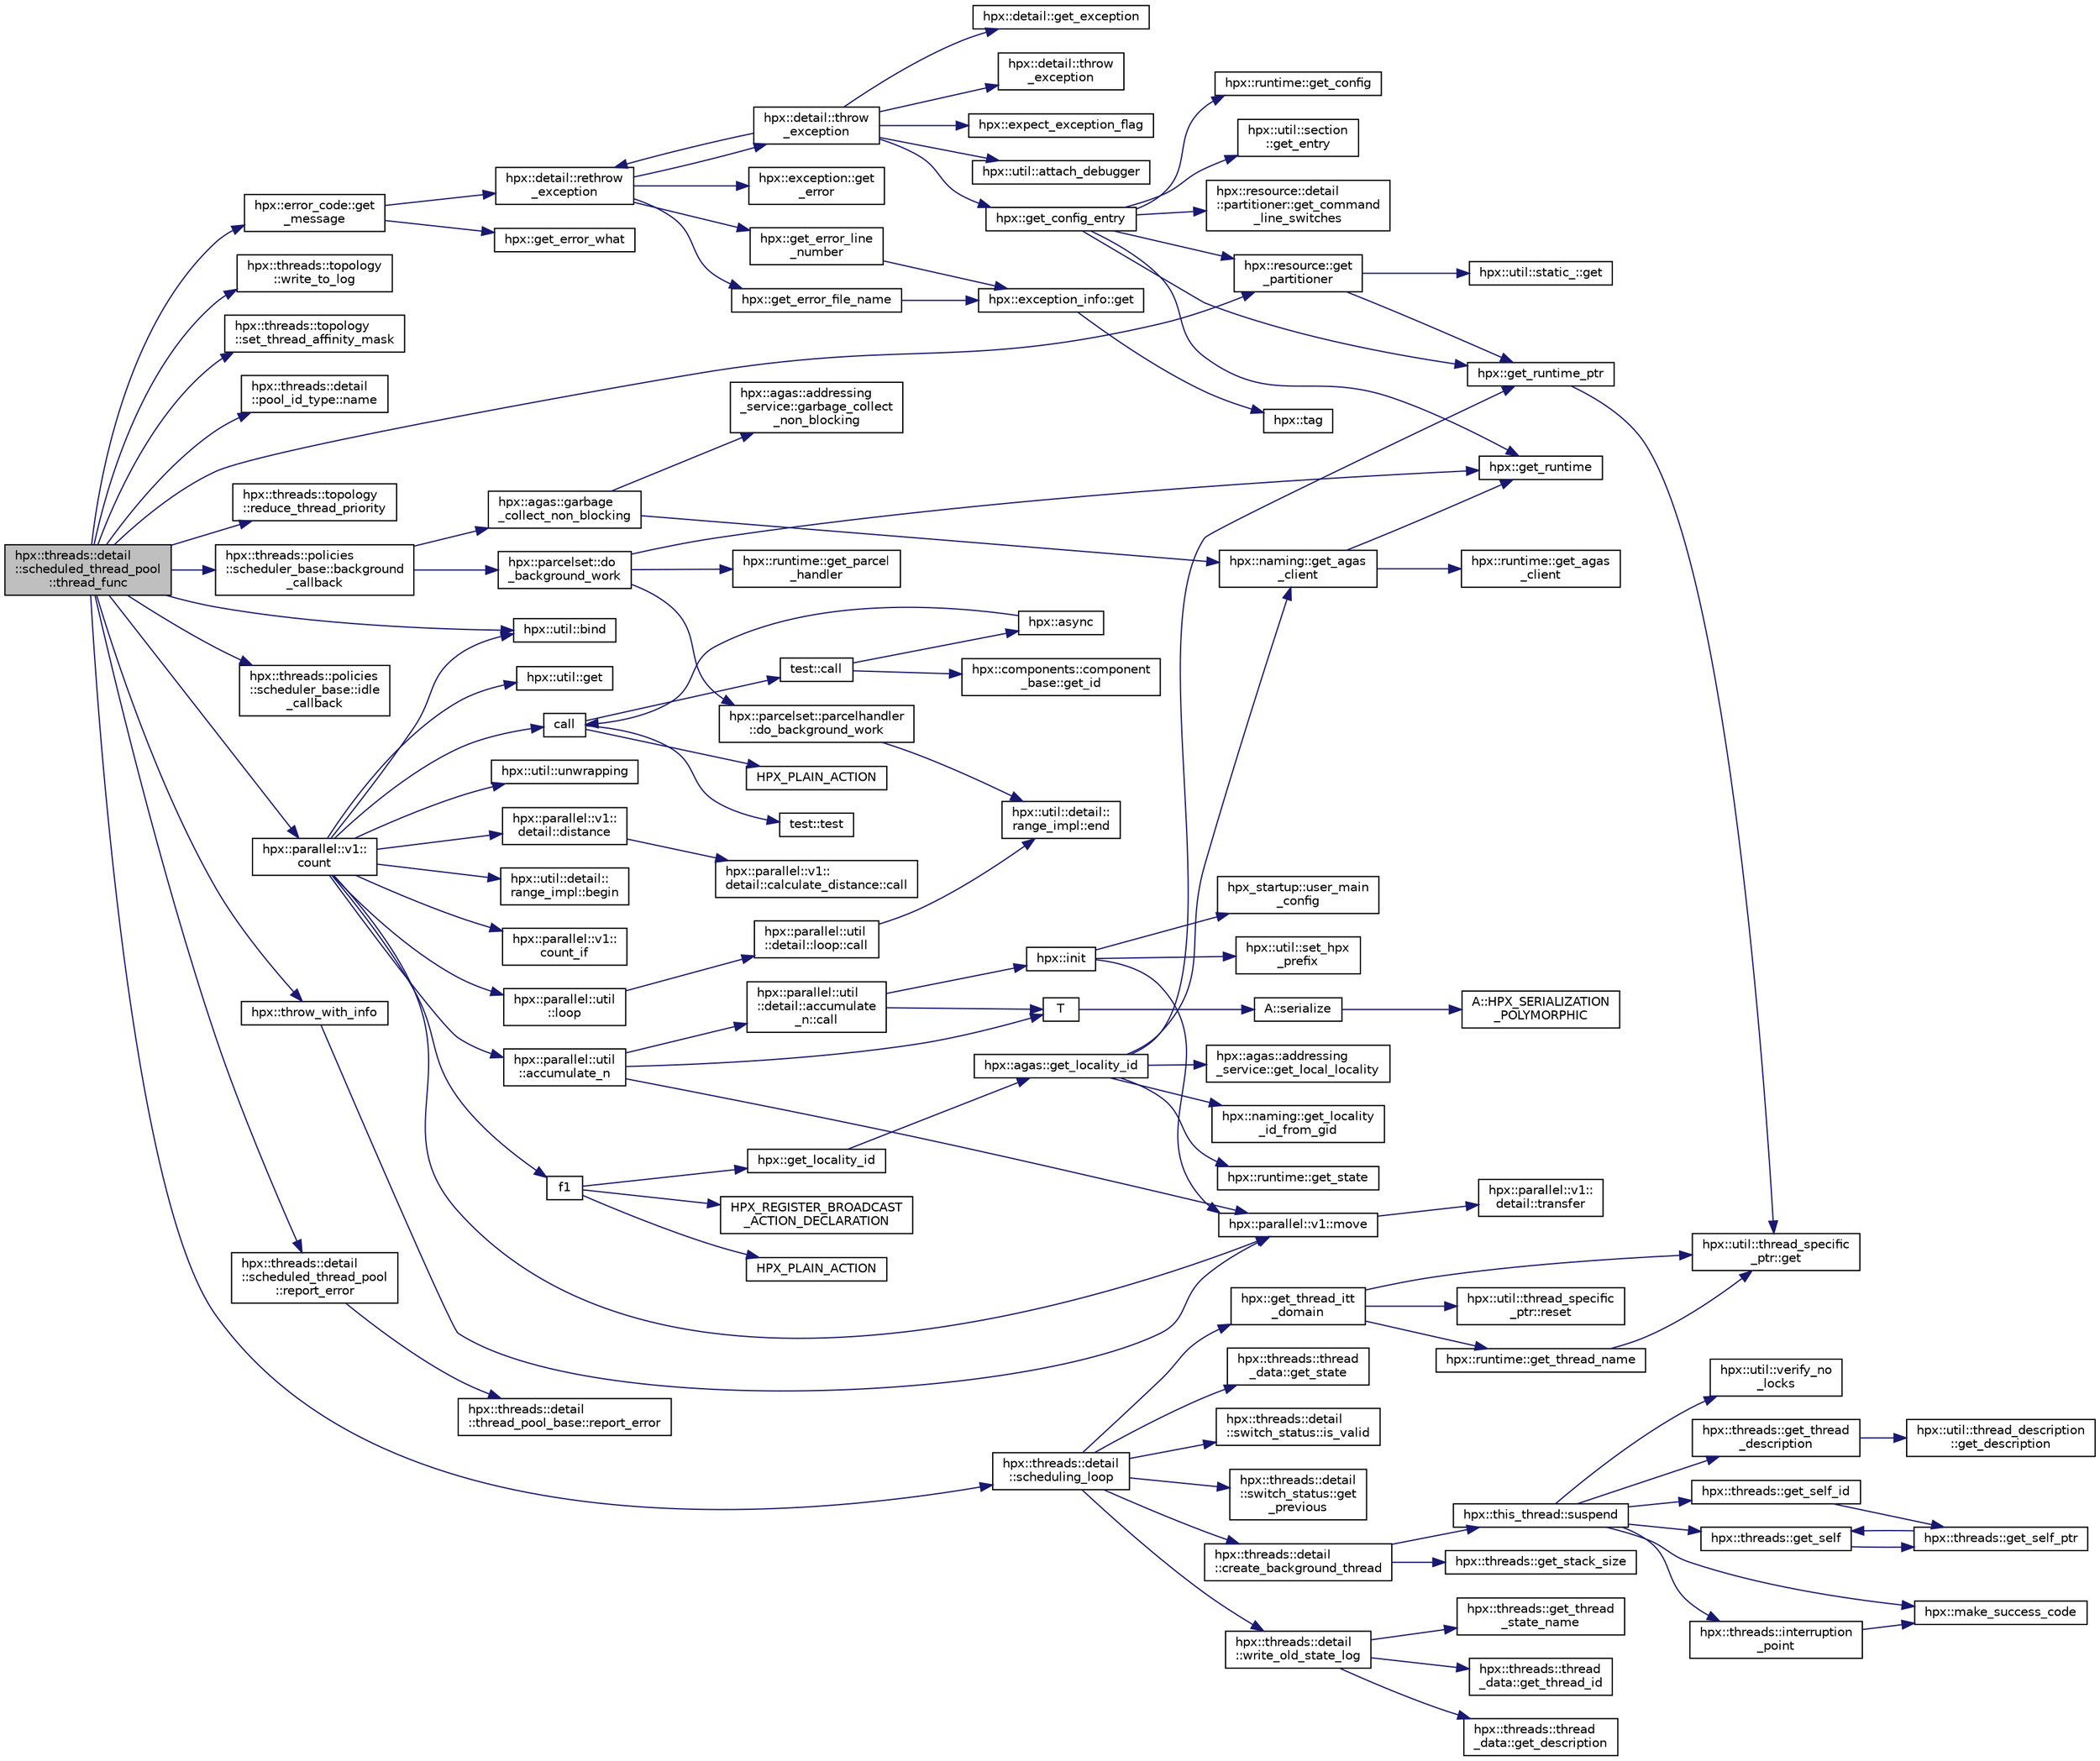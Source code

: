 digraph "hpx::threads::detail::scheduled_thread_pool::thread_func"
{
  edge [fontname="Helvetica",fontsize="10",labelfontname="Helvetica",labelfontsize="10"];
  node [fontname="Helvetica",fontsize="10",shape=record];
  rankdir="LR";
  Node851 [label="hpx::threads::detail\l::scheduled_thread_pool\l::thread_func",height=0.2,width=0.4,color="black", fillcolor="grey75", style="filled", fontcolor="black"];
  Node851 -> Node852 [color="midnightblue",fontsize="10",style="solid",fontname="Helvetica"];
  Node852 [label="hpx::resource::get\l_partitioner",height=0.2,width=0.4,color="black", fillcolor="white", style="filled",URL="$dd/da5/namespacehpx_1_1resource.html#af91354c369d9a22a00581d6b6da7d0ee"];
  Node852 -> Node853 [color="midnightblue",fontsize="10",style="solid",fontname="Helvetica"];
  Node853 [label="hpx::util::static_::get",height=0.2,width=0.4,color="black", fillcolor="white", style="filled",URL="$d3/dbb/structhpx_1_1util_1_1static__.html#a2967c633948a3bf17a3b5405ef5a8318"];
  Node852 -> Node854 [color="midnightblue",fontsize="10",style="solid",fontname="Helvetica"];
  Node854 [label="hpx::get_runtime_ptr",height=0.2,width=0.4,color="black", fillcolor="white", style="filled",URL="$d8/d83/namespacehpx.html#af29daf2bb3e01b4d6495a1742b6cce64"];
  Node854 -> Node855 [color="midnightblue",fontsize="10",style="solid",fontname="Helvetica"];
  Node855 [label="hpx::util::thread_specific\l_ptr::get",height=0.2,width=0.4,color="black", fillcolor="white", style="filled",URL="$d4/d4c/structhpx_1_1util_1_1thread__specific__ptr.html#a3b27d8520710478aa41d1f74206bdba9"];
  Node851 -> Node856 [color="midnightblue",fontsize="10",style="solid",fontname="Helvetica"];
  Node856 [label="hpx::threads::topology\l::write_to_log",height=0.2,width=0.4,color="black", fillcolor="white", style="filled",URL="$d5/daf/structhpx_1_1threads_1_1topology.html#a3a02b980b1b0fe24a36ef00bcf4b4c0f"];
  Node851 -> Node857 [color="midnightblue",fontsize="10",style="solid",fontname="Helvetica"];
  Node857 [label="hpx::threads::topology\l::set_thread_affinity_mask",height=0.2,width=0.4,color="black", fillcolor="white", style="filled",URL="$d5/daf/structhpx_1_1threads_1_1topology.html#a42b784e52c610fa3c7998f2b41396f04",tooltip="Use the given bit mask to set the affinity of the given thread. Each set bit corresponds to a process..."];
  Node851 -> Node858 [color="midnightblue",fontsize="10",style="solid",fontname="Helvetica"];
  Node858 [label="hpx::threads::detail\l::pool_id_type::name",height=0.2,width=0.4,color="black", fillcolor="white", style="filled",URL="$db/d62/structhpx_1_1threads_1_1detail_1_1pool__id__type.html#a3031d19c1ce8d88f6b9092cc0e322308"];
  Node851 -> Node859 [color="midnightblue",fontsize="10",style="solid",fontname="Helvetica"];
  Node859 [label="hpx::error_code::get\l_message",height=0.2,width=0.4,color="black", fillcolor="white", style="filled",URL="$d0/ddf/classhpx_1_1error__code.html#a70ab613bf2dfd57edc658b4acc680a63"];
  Node859 -> Node860 [color="midnightblue",fontsize="10",style="solid",fontname="Helvetica"];
  Node860 [label="hpx::detail::rethrow\l_exception",height=0.2,width=0.4,color="black", fillcolor="white", style="filled",URL="$d5/dbe/namespacehpx_1_1detail.html#aee8c9834a58f5c303ab3458b3b47d557"];
  Node860 -> Node861 [color="midnightblue",fontsize="10",style="solid",fontname="Helvetica"];
  Node861 [label="hpx::detail::throw\l_exception",height=0.2,width=0.4,color="black", fillcolor="white", style="filled",URL="$d5/dbe/namespacehpx_1_1detail.html#a6366f24c7da7fddd56679cb4f108689d"];
  Node861 -> Node862 [color="midnightblue",fontsize="10",style="solid",fontname="Helvetica"];
  Node862 [label="hpx::expect_exception_flag",height=0.2,width=0.4,color="black", fillcolor="white", style="filled",URL="$d8/d83/namespacehpx.html#ab67c753a0a830fd90332e88a18377f90"];
  Node861 -> Node863 [color="midnightblue",fontsize="10",style="solid",fontname="Helvetica"];
  Node863 [label="hpx::get_config_entry",height=0.2,width=0.4,color="black", fillcolor="white", style="filled",URL="$d8/d83/namespacehpx.html#a097240e6744bc8905f708932da401835",tooltip="Retrieve the string value of a configuration entry given by key. "];
  Node863 -> Node854 [color="midnightblue",fontsize="10",style="solid",fontname="Helvetica"];
  Node863 -> Node864 [color="midnightblue",fontsize="10",style="solid",fontname="Helvetica"];
  Node864 [label="hpx::get_runtime",height=0.2,width=0.4,color="black", fillcolor="white", style="filled",URL="$d8/d83/namespacehpx.html#aef902cc6c7dd3b9fbadf34d1e850a070"];
  Node863 -> Node865 [color="midnightblue",fontsize="10",style="solid",fontname="Helvetica"];
  Node865 [label="hpx::runtime::get_config",height=0.2,width=0.4,color="black", fillcolor="white", style="filled",URL="$d0/d7b/classhpx_1_1runtime.html#a0bfe0241e54b1fe1dd4ec181d944de43",tooltip="access configuration information "];
  Node863 -> Node866 [color="midnightblue",fontsize="10",style="solid",fontname="Helvetica"];
  Node866 [label="hpx::util::section\l::get_entry",height=0.2,width=0.4,color="black", fillcolor="white", style="filled",URL="$dd/de4/classhpx_1_1util_1_1section.html#a02ac2ca2a4490347405dec03df46af88"];
  Node863 -> Node852 [color="midnightblue",fontsize="10",style="solid",fontname="Helvetica"];
  Node863 -> Node867 [color="midnightblue",fontsize="10",style="solid",fontname="Helvetica"];
  Node867 [label="hpx::resource::detail\l::partitioner::get_command\l_line_switches",height=0.2,width=0.4,color="black", fillcolor="white", style="filled",URL="$d0/dab/classhpx_1_1resource_1_1detail_1_1partitioner.html#a16fe01dd59b2c89bd556788b5713522e"];
  Node861 -> Node868 [color="midnightblue",fontsize="10",style="solid",fontname="Helvetica"];
  Node868 [label="hpx::util::attach_debugger",height=0.2,width=0.4,color="black", fillcolor="white", style="filled",URL="$df/dad/namespacehpx_1_1util.html#a4d53a5f5c04d022a87d71b19af5d14f3"];
  Node861 -> Node860 [color="midnightblue",fontsize="10",style="solid",fontname="Helvetica"];
  Node861 -> Node869 [color="midnightblue",fontsize="10",style="solid",fontname="Helvetica"];
  Node869 [label="hpx::detail::get_exception",height=0.2,width=0.4,color="black", fillcolor="white", style="filled",URL="$d5/dbe/namespacehpx_1_1detail.html#aeddff6225bf1465af33dd657d550796b"];
  Node861 -> Node870 [color="midnightblue",fontsize="10",style="solid",fontname="Helvetica"];
  Node870 [label="hpx::detail::throw\l_exception",height=0.2,width=0.4,color="black", fillcolor="white", style="filled",URL="$d5/dbe/namespacehpx_1_1detail.html#a2ae7ed92c53dbd2adaa2ae33d3433370"];
  Node860 -> Node871 [color="midnightblue",fontsize="10",style="solid",fontname="Helvetica"];
  Node871 [label="hpx::exception::get\l_error",height=0.2,width=0.4,color="black", fillcolor="white", style="filled",URL="$de/d25/classhpx_1_1exception.html#a427fc21f422d4a796cf7e8f7b74c1fe1"];
  Node860 -> Node872 [color="midnightblue",fontsize="10",style="solid",fontname="Helvetica"];
  Node872 [label="hpx::get_error_file_name",height=0.2,width=0.4,color="black", fillcolor="white", style="filled",URL="$d8/d83/namespacehpx.html#a0af92c8ff70bbc40c078ef06a2ff4647",tooltip="Return the (source code) file name of the function from which the exception was thrown. "];
  Node872 -> Node873 [color="midnightblue",fontsize="10",style="solid",fontname="Helvetica"];
  Node873 [label="hpx::exception_info::get",height=0.2,width=0.4,color="black", fillcolor="white", style="filled",URL="$d9/dd9/classhpx_1_1exception__info.html#a5185a3dd356feafdff056cc4004d15b4"];
  Node873 -> Node874 [color="midnightblue",fontsize="10",style="solid",fontname="Helvetica"];
  Node874 [label="hpx::tag",height=0.2,width=0.4,color="black", fillcolor="white", style="filled",URL="$d8/d83/namespacehpx.html#ab8a2c6d15512607b77dc35c2cbffbd24"];
  Node860 -> Node875 [color="midnightblue",fontsize="10",style="solid",fontname="Helvetica"];
  Node875 [label="hpx::get_error_line\l_number",height=0.2,width=0.4,color="black", fillcolor="white", style="filled",URL="$d8/d83/namespacehpx.html#ae0112fceccd5a51798ed81d88906468e",tooltip="Return the line number in the (source code) file of the function from which the exception was thrown..."];
  Node875 -> Node873 [color="midnightblue",fontsize="10",style="solid",fontname="Helvetica"];
  Node859 -> Node876 [color="midnightblue",fontsize="10",style="solid",fontname="Helvetica"];
  Node876 [label="hpx::get_error_what",height=0.2,width=0.4,color="black", fillcolor="white", style="filled",URL="$d8/d83/namespacehpx.html#ad28bf0e2a07a99c4d3eedaf1339af32c",tooltip="Return the error message of the thrown exception. "];
  Node851 -> Node877 [color="midnightblue",fontsize="10",style="solid",fontname="Helvetica"];
  Node877 [label="hpx::threads::topology\l::reduce_thread_priority",height=0.2,width=0.4,color="black", fillcolor="white", style="filled",URL="$d5/daf/structhpx_1_1threads_1_1topology.html#a3752f213bc1a82cc001736ecdcdcc675",tooltip="Reduce thread priority of the current thread. "];
  Node851 -> Node878 [color="midnightblue",fontsize="10",style="solid",fontname="Helvetica"];
  Node878 [label="hpx::parallel::v1::\lcount",height=0.2,width=0.4,color="black", fillcolor="white", style="filled",URL="$db/db9/namespacehpx_1_1parallel_1_1v1.html#a19d058114a2bd44801aab4176b188e23"];
  Node878 -> Node879 [color="midnightblue",fontsize="10",style="solid",fontname="Helvetica"];
  Node879 [label="hpx::parallel::v1::\lcount_if",height=0.2,width=0.4,color="black", fillcolor="white", style="filled",URL="$db/db9/namespacehpx_1_1parallel_1_1v1.html#ad836ff017ec208c2d6388a9b47b05ce0"];
  Node878 -> Node880 [color="midnightblue",fontsize="10",style="solid",fontname="Helvetica"];
  Node880 [label="f1",height=0.2,width=0.4,color="black", fillcolor="white", style="filled",URL="$d8/d8b/broadcast_8cpp.html#a1751fbd41f2529b84514a9dbd767959a"];
  Node880 -> Node881 [color="midnightblue",fontsize="10",style="solid",fontname="Helvetica"];
  Node881 [label="hpx::get_locality_id",height=0.2,width=0.4,color="black", fillcolor="white", style="filled",URL="$d8/d83/namespacehpx.html#a158d7c54a657bb364c1704033010697b",tooltip="Return the number of the locality this function is being called from. "];
  Node881 -> Node882 [color="midnightblue",fontsize="10",style="solid",fontname="Helvetica"];
  Node882 [label="hpx::agas::get_locality_id",height=0.2,width=0.4,color="black", fillcolor="white", style="filled",URL="$dc/d54/namespacehpx_1_1agas.html#a491cc2ddecdf0f1a9129900caa6a4d3e"];
  Node882 -> Node854 [color="midnightblue",fontsize="10",style="solid",fontname="Helvetica"];
  Node882 -> Node883 [color="midnightblue",fontsize="10",style="solid",fontname="Helvetica"];
  Node883 [label="hpx::runtime::get_state",height=0.2,width=0.4,color="black", fillcolor="white", style="filled",URL="$d0/d7b/classhpx_1_1runtime.html#ab405f80e060dac95d624520f38b0524c"];
  Node882 -> Node884 [color="midnightblue",fontsize="10",style="solid",fontname="Helvetica"];
  Node884 [label="hpx::naming::get_agas\l_client",height=0.2,width=0.4,color="black", fillcolor="white", style="filled",URL="$d4/dc9/namespacehpx_1_1naming.html#a0408fffd5d34b620712a801b0ae3b032"];
  Node884 -> Node864 [color="midnightblue",fontsize="10",style="solid",fontname="Helvetica"];
  Node884 -> Node885 [color="midnightblue",fontsize="10",style="solid",fontname="Helvetica"];
  Node885 [label="hpx::runtime::get_agas\l_client",height=0.2,width=0.4,color="black", fillcolor="white", style="filled",URL="$d0/d7b/classhpx_1_1runtime.html#aeb5dddd30d6b9861669af8ad44d1a96a"];
  Node882 -> Node886 [color="midnightblue",fontsize="10",style="solid",fontname="Helvetica"];
  Node886 [label="hpx::agas::addressing\l_service::get_local_locality",height=0.2,width=0.4,color="black", fillcolor="white", style="filled",URL="$db/d58/structhpx_1_1agas_1_1addressing__service.html#ab52c19a37c2a7a006c6c15f90ad0539c"];
  Node882 -> Node887 [color="midnightblue",fontsize="10",style="solid",fontname="Helvetica"];
  Node887 [label="hpx::naming::get_locality\l_id_from_gid",height=0.2,width=0.4,color="black", fillcolor="white", style="filled",URL="$d4/dc9/namespacehpx_1_1naming.html#a7fd43037784560bd04fda9b49e33529f"];
  Node880 -> Node888 [color="midnightblue",fontsize="10",style="solid",fontname="Helvetica"];
  Node888 [label="HPX_PLAIN_ACTION",height=0.2,width=0.4,color="black", fillcolor="white", style="filled",URL="$d8/d8b/broadcast_8cpp.html#a19685a0394ce6a99351f7a679f6eeefc"];
  Node880 -> Node889 [color="midnightblue",fontsize="10",style="solid",fontname="Helvetica"];
  Node889 [label="HPX_REGISTER_BROADCAST\l_ACTION_DECLARATION",height=0.2,width=0.4,color="black", fillcolor="white", style="filled",URL="$d7/d38/addressing__service_8cpp.html#a573d764d9cb34eec46a4bdffcf07875f"];
  Node878 -> Node890 [color="midnightblue",fontsize="10",style="solid",fontname="Helvetica"];
  Node890 [label="hpx::parallel::util\l::loop",height=0.2,width=0.4,color="black", fillcolor="white", style="filled",URL="$df/dc6/namespacehpx_1_1parallel_1_1util.html#a3f434e00f42929aac85debb8c5782213"];
  Node890 -> Node891 [color="midnightblue",fontsize="10",style="solid",fontname="Helvetica"];
  Node891 [label="hpx::parallel::util\l::detail::loop::call",height=0.2,width=0.4,color="black", fillcolor="white", style="filled",URL="$da/d06/structhpx_1_1parallel_1_1util_1_1detail_1_1loop.html#a5c5e8dbda782f09cdb7bc2509e3bf09e"];
  Node891 -> Node892 [color="midnightblue",fontsize="10",style="solid",fontname="Helvetica"];
  Node892 [label="hpx::util::detail::\lrange_impl::end",height=0.2,width=0.4,color="black", fillcolor="white", style="filled",URL="$d4/d4a/namespacehpx_1_1util_1_1detail_1_1range__impl.html#afb2ea48b0902f52ee4d8b764807b4316"];
  Node878 -> Node893 [color="midnightblue",fontsize="10",style="solid",fontname="Helvetica"];
  Node893 [label="hpx::util::bind",height=0.2,width=0.4,color="black", fillcolor="white", style="filled",URL="$df/dad/namespacehpx_1_1util.html#ad844caedf82a0173d6909d910c3e48c6"];
  Node878 -> Node894 [color="midnightblue",fontsize="10",style="solid",fontname="Helvetica"];
  Node894 [label="hpx::parallel::v1::move",height=0.2,width=0.4,color="black", fillcolor="white", style="filled",URL="$db/db9/namespacehpx_1_1parallel_1_1v1.html#aa7c4ede081ce786c9d1eb1adff495cfc"];
  Node894 -> Node895 [color="midnightblue",fontsize="10",style="solid",fontname="Helvetica"];
  Node895 [label="hpx::parallel::v1::\ldetail::transfer",height=0.2,width=0.4,color="black", fillcolor="white", style="filled",URL="$d2/ddd/namespacehpx_1_1parallel_1_1v1_1_1detail.html#ab1b56a05e1885ca7cc7ffa1804dd2f3c"];
  Node878 -> Node896 [color="midnightblue",fontsize="10",style="solid",fontname="Helvetica"];
  Node896 [label="hpx::util::get",height=0.2,width=0.4,color="black", fillcolor="white", style="filled",URL="$df/dad/namespacehpx_1_1util.html#a5cbd3c41f03f4d4acaedaa4777e3cc02"];
  Node878 -> Node897 [color="midnightblue",fontsize="10",style="solid",fontname="Helvetica"];
  Node897 [label="call",height=0.2,width=0.4,color="black", fillcolor="white", style="filled",URL="$d2/d67/promise__1620_8cpp.html#a58357f0b82bc761e1d0b9091ed563a70"];
  Node897 -> Node898 [color="midnightblue",fontsize="10",style="solid",fontname="Helvetica"];
  Node898 [label="test::test",height=0.2,width=0.4,color="black", fillcolor="white", style="filled",URL="$d8/d89/structtest.html#ab42d5ece712d716b04cb3f686f297a26"];
  Node897 -> Node899 [color="midnightblue",fontsize="10",style="solid",fontname="Helvetica"];
  Node899 [label="HPX_PLAIN_ACTION",height=0.2,width=0.4,color="black", fillcolor="white", style="filled",URL="$d2/d67/promise__1620_8cpp.html#ab96aab827a4b1fcaf66cfe0ba83fef23"];
  Node897 -> Node900 [color="midnightblue",fontsize="10",style="solid",fontname="Helvetica"];
  Node900 [label="test::call",height=0.2,width=0.4,color="black", fillcolor="white", style="filled",URL="$d8/d89/structtest.html#aeb29e7ed6518b9426ccf1344c52620ae"];
  Node900 -> Node901 [color="midnightblue",fontsize="10",style="solid",fontname="Helvetica"];
  Node901 [label="hpx::async",height=0.2,width=0.4,color="black", fillcolor="white", style="filled",URL="$d8/d83/namespacehpx.html#acb7d8e37b73b823956ce144f9a57eaa4"];
  Node901 -> Node897 [color="midnightblue",fontsize="10",style="solid",fontname="Helvetica"];
  Node900 -> Node902 [color="midnightblue",fontsize="10",style="solid",fontname="Helvetica"];
  Node902 [label="hpx::components::component\l_base::get_id",height=0.2,width=0.4,color="black", fillcolor="white", style="filled",URL="$d2/de6/classhpx_1_1components_1_1component__base.html#a4c8fd93514039bdf01c48d66d82b19cd"];
  Node878 -> Node903 [color="midnightblue",fontsize="10",style="solid",fontname="Helvetica"];
  Node903 [label="hpx::parallel::v1::\ldetail::distance",height=0.2,width=0.4,color="black", fillcolor="white", style="filled",URL="$d2/ddd/namespacehpx_1_1parallel_1_1v1_1_1detail.html#a6bea3c6a5f470cad11f27ee6bab4a33f"];
  Node903 -> Node904 [color="midnightblue",fontsize="10",style="solid",fontname="Helvetica"];
  Node904 [label="hpx::parallel::v1::\ldetail::calculate_distance::call",height=0.2,width=0.4,color="black", fillcolor="white", style="filled",URL="$db/dfa/structhpx_1_1parallel_1_1v1_1_1detail_1_1calculate__distance.html#a950a6627830a7d019ac0e734b0a447bf"];
  Node878 -> Node905 [color="midnightblue",fontsize="10",style="solid",fontname="Helvetica"];
  Node905 [label="hpx::util::unwrapping",height=0.2,width=0.4,color="black", fillcolor="white", style="filled",URL="$df/dad/namespacehpx_1_1util.html#a7529d9ac687684c33403cdd1f9cef8e4"];
  Node878 -> Node906 [color="midnightblue",fontsize="10",style="solid",fontname="Helvetica"];
  Node906 [label="hpx::parallel::util\l::accumulate_n",height=0.2,width=0.4,color="black", fillcolor="white", style="filled",URL="$df/dc6/namespacehpx_1_1parallel_1_1util.html#af19f9a2722f97c2247ea5d0dbb5e2d25"];
  Node906 -> Node907 [color="midnightblue",fontsize="10",style="solid",fontname="Helvetica"];
  Node907 [label="hpx::parallel::util\l::detail::accumulate\l_n::call",height=0.2,width=0.4,color="black", fillcolor="white", style="filled",URL="$d8/d3b/structhpx_1_1parallel_1_1util_1_1detail_1_1accumulate__n.html#a765aceb8ab313fc92f7c4aaf70ccca8f"];
  Node907 -> Node908 [color="midnightblue",fontsize="10",style="solid",fontname="Helvetica"];
  Node908 [label="hpx::init",height=0.2,width=0.4,color="black", fillcolor="white", style="filled",URL="$d8/d83/namespacehpx.html#a3c694ea960b47c56b33351ba16e3d76b",tooltip="Main entry point for launching the HPX runtime system. "];
  Node908 -> Node909 [color="midnightblue",fontsize="10",style="solid",fontname="Helvetica"];
  Node909 [label="hpx::util::set_hpx\l_prefix",height=0.2,width=0.4,color="black", fillcolor="white", style="filled",URL="$df/dad/namespacehpx_1_1util.html#ae40a23c1ba0a48d9304dcf717a95793e"];
  Node908 -> Node910 [color="midnightblue",fontsize="10",style="solid",fontname="Helvetica"];
  Node910 [label="hpx_startup::user_main\l_config",height=0.2,width=0.4,color="black", fillcolor="white", style="filled",URL="$d3/dd2/namespacehpx__startup.html#aaac571d88bd3912a4225a23eb3261637"];
  Node908 -> Node894 [color="midnightblue",fontsize="10",style="solid",fontname="Helvetica"];
  Node907 -> Node911 [color="midnightblue",fontsize="10",style="solid",fontname="Helvetica"];
  Node911 [label="T",height=0.2,width=0.4,color="black", fillcolor="white", style="filled",URL="$db/d33/polymorphic__semiintrusive__template_8cpp.html#ad187658f9cb91c1312b39ae7e896f1ea"];
  Node911 -> Node912 [color="midnightblue",fontsize="10",style="solid",fontname="Helvetica"];
  Node912 [label="A::serialize",height=0.2,width=0.4,color="black", fillcolor="white", style="filled",URL="$d7/da0/struct_a.html#a5f5c287cf471e274ed9dda0da1592212"];
  Node912 -> Node913 [color="midnightblue",fontsize="10",style="solid",fontname="Helvetica"];
  Node913 [label="A::HPX_SERIALIZATION\l_POLYMORPHIC",height=0.2,width=0.4,color="black", fillcolor="white", style="filled",URL="$d7/da0/struct_a.html#ada978cc156cebbafddb1f3aa4c01918c"];
  Node906 -> Node894 [color="midnightblue",fontsize="10",style="solid",fontname="Helvetica"];
  Node906 -> Node911 [color="midnightblue",fontsize="10",style="solid",fontname="Helvetica"];
  Node878 -> Node914 [color="midnightblue",fontsize="10",style="solid",fontname="Helvetica"];
  Node914 [label="hpx::util::detail::\lrange_impl::begin",height=0.2,width=0.4,color="black", fillcolor="white", style="filled",URL="$d4/d4a/namespacehpx_1_1util_1_1detail_1_1range__impl.html#a31e165df2b865cdd961f35ce938db41a"];
  Node851 -> Node893 [color="midnightblue",fontsize="10",style="solid",fontname="Helvetica"];
  Node851 -> Node915 [color="midnightblue",fontsize="10",style="solid",fontname="Helvetica"];
  Node915 [label="hpx::threads::policies\l::scheduler_base::idle\l_callback",height=0.2,width=0.4,color="black", fillcolor="white", style="filled",URL="$dd/d7e/structhpx_1_1threads_1_1policies_1_1scheduler__base.html#aed31cb1b82fc7a3bcec3c4d53fde9fc9"];
  Node851 -> Node916 [color="midnightblue",fontsize="10",style="solid",fontname="Helvetica"];
  Node916 [label="hpx::threads::policies\l::scheduler_base::background\l_callback",height=0.2,width=0.4,color="black", fillcolor="white", style="filled",URL="$dd/d7e/structhpx_1_1threads_1_1policies_1_1scheduler__base.html#a956709c6ebb9953e01eb3426faf083d5"];
  Node916 -> Node917 [color="midnightblue",fontsize="10",style="solid",fontname="Helvetica"];
  Node917 [label="hpx::parcelset::do\l_background_work",height=0.2,width=0.4,color="black", fillcolor="white", style="filled",URL="$d4/d41/namespacehpx_1_1parcelset.html#a1c37a1125414de7ed0fdb0dbef922ae0"];
  Node917 -> Node864 [color="midnightblue",fontsize="10",style="solid",fontname="Helvetica"];
  Node917 -> Node918 [color="midnightblue",fontsize="10",style="solid",fontname="Helvetica"];
  Node918 [label="hpx::runtime::get_parcel\l_handler",height=0.2,width=0.4,color="black", fillcolor="white", style="filled",URL="$d0/d7b/classhpx_1_1runtime.html#aa3997c2fc929d3bb84bcb100b4b66e8d"];
  Node917 -> Node919 [color="midnightblue",fontsize="10",style="solid",fontname="Helvetica"];
  Node919 [label="hpx::parcelset::parcelhandler\l::do_background_work",height=0.2,width=0.4,color="black", fillcolor="white", style="filled",URL="$d4/d2f/classhpx_1_1parcelset_1_1parcelhandler.html#a4d1c13251cdae6b6e7d06f5a7ff48d5b",tooltip="do background work in the parcel layer "];
  Node919 -> Node892 [color="midnightblue",fontsize="10",style="solid",fontname="Helvetica"];
  Node916 -> Node920 [color="midnightblue",fontsize="10",style="solid",fontname="Helvetica"];
  Node920 [label="hpx::agas::garbage\l_collect_non_blocking",height=0.2,width=0.4,color="black", fillcolor="white", style="filled",URL="$dc/d54/namespacehpx_1_1agas.html#afad9c8faca41f9a5ec2c50b98ad1e05f"];
  Node920 -> Node884 [color="midnightblue",fontsize="10",style="solid",fontname="Helvetica"];
  Node920 -> Node921 [color="midnightblue",fontsize="10",style="solid",fontname="Helvetica"];
  Node921 [label="hpx::agas::addressing\l_service::garbage_collect\l_non_blocking",height=0.2,width=0.4,color="black", fillcolor="white", style="filled",URL="$db/d58/structhpx_1_1agas_1_1addressing__service.html#a031124dcd3086059ceff3abde50f0b97"];
  Node851 -> Node922 [color="midnightblue",fontsize="10",style="solid",fontname="Helvetica"];
  Node922 [label="hpx::threads::detail\l::scheduling_loop",height=0.2,width=0.4,color="black", fillcolor="white", style="filled",URL="$d2/dd1/namespacehpx_1_1threads_1_1detail.html#a68a95dd6ac6606418b859ac45da10a5a"];
  Node922 -> Node923 [color="midnightblue",fontsize="10",style="solid",fontname="Helvetica"];
  Node923 [label="hpx::get_thread_itt\l_domain",height=0.2,width=0.4,color="black", fillcolor="white", style="filled",URL="$d8/d83/namespacehpx.html#a69350b29bb641f990117ad53c4df1d51"];
  Node923 -> Node855 [color="midnightblue",fontsize="10",style="solid",fontname="Helvetica"];
  Node923 -> Node924 [color="midnightblue",fontsize="10",style="solid",fontname="Helvetica"];
  Node924 [label="hpx::util::thread_specific\l_ptr::reset",height=0.2,width=0.4,color="black", fillcolor="white", style="filled",URL="$d4/d4c/structhpx_1_1util_1_1thread__specific__ptr.html#a39c7045b96ffecd7220745a72a89ea6e"];
  Node923 -> Node925 [color="midnightblue",fontsize="10",style="solid",fontname="Helvetica"];
  Node925 [label="hpx::runtime::get_thread_name",height=0.2,width=0.4,color="black", fillcolor="white", style="filled",URL="$d0/d7b/classhpx_1_1runtime.html#adeb6fca03ce5ab9019872891481aa31f",tooltip="Return the name of the calling thread. "];
  Node925 -> Node855 [color="midnightblue",fontsize="10",style="solid",fontname="Helvetica"];
  Node922 -> Node926 [color="midnightblue",fontsize="10",style="solid",fontname="Helvetica"];
  Node926 [label="hpx::threads::detail\l::create_background_thread",height=0.2,width=0.4,color="black", fillcolor="white", style="filled",URL="$d2/dd1/namespacehpx_1_1threads_1_1detail.html#a4caef2f942519fa78863cb0050a67697"];
  Node926 -> Node927 [color="midnightblue",fontsize="10",style="solid",fontname="Helvetica"];
  Node927 [label="hpx::this_thread::suspend",height=0.2,width=0.4,color="black", fillcolor="white", style="filled",URL="$d9/d52/namespacehpx_1_1this__thread.html#aca220026fb3014c0881d129fe31c0073"];
  Node927 -> Node928 [color="midnightblue",fontsize="10",style="solid",fontname="Helvetica"];
  Node928 [label="hpx::threads::get_self",height=0.2,width=0.4,color="black", fillcolor="white", style="filled",URL="$d7/d28/namespacehpx_1_1threads.html#a07daf4d6d29233f20d66d41ab7b5b8e8"];
  Node928 -> Node929 [color="midnightblue",fontsize="10",style="solid",fontname="Helvetica"];
  Node929 [label="hpx::threads::get_self_ptr",height=0.2,width=0.4,color="black", fillcolor="white", style="filled",URL="$d7/d28/namespacehpx_1_1threads.html#a22877ae347ad884cde3a51397dad6c53"];
  Node929 -> Node928 [color="midnightblue",fontsize="10",style="solid",fontname="Helvetica"];
  Node927 -> Node930 [color="midnightblue",fontsize="10",style="solid",fontname="Helvetica"];
  Node930 [label="hpx::threads::get_self_id",height=0.2,width=0.4,color="black", fillcolor="white", style="filled",URL="$d7/d28/namespacehpx_1_1threads.html#afafe0f900b9fac3d4ed3c747625c1cfe"];
  Node930 -> Node929 [color="midnightblue",fontsize="10",style="solid",fontname="Helvetica"];
  Node927 -> Node931 [color="midnightblue",fontsize="10",style="solid",fontname="Helvetica"];
  Node931 [label="hpx::threads::interruption\l_point",height=0.2,width=0.4,color="black", fillcolor="white", style="filled",URL="$d7/d28/namespacehpx_1_1threads.html#ada6ec56a12b050707311d8c628089059"];
  Node931 -> Node932 [color="midnightblue",fontsize="10",style="solid",fontname="Helvetica"];
  Node932 [label="hpx::make_success_code",height=0.2,width=0.4,color="black", fillcolor="white", style="filled",URL="$d8/d83/namespacehpx.html#a0e8512a8f49e2a6c8185061181419d8f",tooltip="Returns error_code(hpx::success, \"success\", mode). "];
  Node927 -> Node933 [color="midnightblue",fontsize="10",style="solid",fontname="Helvetica"];
  Node933 [label="hpx::util::verify_no\l_locks",height=0.2,width=0.4,color="black", fillcolor="white", style="filled",URL="$df/dad/namespacehpx_1_1util.html#ae0e1837ee6f09b79b26c2e788d2e9fc9"];
  Node927 -> Node934 [color="midnightblue",fontsize="10",style="solid",fontname="Helvetica"];
  Node934 [label="hpx::threads::get_thread\l_description",height=0.2,width=0.4,color="black", fillcolor="white", style="filled",URL="$d7/d28/namespacehpx_1_1threads.html#a42fc18a7a680f4e8bc633a4b4c956701"];
  Node934 -> Node935 [color="midnightblue",fontsize="10",style="solid",fontname="Helvetica"];
  Node935 [label="hpx::util::thread_description\l::get_description",height=0.2,width=0.4,color="black", fillcolor="white", style="filled",URL="$df/d9e/structhpx_1_1util_1_1thread__description.html#a8c834e14eca6eb228188022577f9f952"];
  Node927 -> Node932 [color="midnightblue",fontsize="10",style="solid",fontname="Helvetica"];
  Node926 -> Node936 [color="midnightblue",fontsize="10",style="solid",fontname="Helvetica"];
  Node936 [label="hpx::threads::get_stack_size",height=0.2,width=0.4,color="black", fillcolor="white", style="filled",URL="$d7/d28/namespacehpx_1_1threads.html#af597241b3c2785150be206737ca04aa6",tooltip="The get_stack_size function is part of the thread related API. It. "];
  Node922 -> Node937 [color="midnightblue",fontsize="10",style="solid",fontname="Helvetica"];
  Node937 [label="hpx::threads::thread\l_data::get_state",height=0.2,width=0.4,color="black", fillcolor="white", style="filled",URL="$d3/d00/classhpx_1_1threads_1_1thread__data.html#a4a24fe7d53dece4ccf5dcd2a30177d6d"];
  Node922 -> Node938 [color="midnightblue",fontsize="10",style="solid",fontname="Helvetica"];
  Node938 [label="hpx::threads::detail\l::write_old_state_log",height=0.2,width=0.4,color="black", fillcolor="white", style="filled",URL="$d2/dd1/namespacehpx_1_1threads_1_1detail.html#aa11d8d4f93faf9b514d46d9ad1546d39"];
  Node938 -> Node939 [color="midnightblue",fontsize="10",style="solid",fontname="Helvetica"];
  Node939 [label="hpx::threads::thread\l_data::get_thread_id",height=0.2,width=0.4,color="black", fillcolor="white", style="filled",URL="$d3/d00/classhpx_1_1threads_1_1thread__data.html#a097981c34132d2d99cca011e33fb6fe5"];
  Node938 -> Node940 [color="midnightblue",fontsize="10",style="solid",fontname="Helvetica"];
  Node940 [label="hpx::threads::thread\l_data::get_description",height=0.2,width=0.4,color="black", fillcolor="white", style="filled",URL="$d3/d00/classhpx_1_1threads_1_1thread__data.html#a6e4640d308b7fb17f87509e0aadd6b49"];
  Node938 -> Node941 [color="midnightblue",fontsize="10",style="solid",fontname="Helvetica"];
  Node941 [label="hpx::threads::get_thread\l_state_name",height=0.2,width=0.4,color="black", fillcolor="white", style="filled",URL="$d7/d28/namespacehpx_1_1threads.html#a26f91ea8d2195f165c033241c5cd11db"];
  Node922 -> Node942 [color="midnightblue",fontsize="10",style="solid",fontname="Helvetica"];
  Node942 [label="hpx::threads::detail\l::switch_status::is_valid",height=0.2,width=0.4,color="black", fillcolor="white", style="filled",URL="$de/d24/classhpx_1_1threads_1_1detail_1_1switch__status.html#a14ebaf60ec466af513bf5e26af428a52"];
  Node922 -> Node943 [color="midnightblue",fontsize="10",style="solid",fontname="Helvetica"];
  Node943 [label="hpx::threads::detail\l::switch_status::get\l_previous",height=0.2,width=0.4,color="black", fillcolor="white", style="filled",URL="$de/d24/classhpx_1_1threads_1_1detail_1_1switch__status.html#a7853c327dee7e8573cbc33660fa10aa0"];
  Node851 -> Node944 [color="midnightblue",fontsize="10",style="solid",fontname="Helvetica"];
  Node944 [label="hpx::threads::detail\l::scheduled_thread_pool\l::report_error",height=0.2,width=0.4,color="black", fillcolor="white", style="filled",URL="$d2/df7/classhpx_1_1threads_1_1detail_1_1scheduled__thread__pool.html#afdd6a4e424a4c0d8a2847b138e5e73b4"];
  Node944 -> Node945 [color="midnightblue",fontsize="10",style="solid",fontname="Helvetica"];
  Node945 [label="hpx::threads::detail\l::thread_pool_base::report_error",height=0.2,width=0.4,color="black", fillcolor="white", style="filled",URL="$de/dae/classhpx_1_1threads_1_1detail_1_1thread__pool__base.html#a9df24fceea806eb1f807c7b37c75b02c"];
  Node851 -> Node946 [color="midnightblue",fontsize="10",style="solid",fontname="Helvetica"];
  Node946 [label="hpx::throw_with_info",height=0.2,width=0.4,color="black", fillcolor="white", style="filled",URL="$d8/d83/namespacehpx.html#a5b4114afa3b2621be9c2581392931950"];
  Node946 -> Node894 [color="midnightblue",fontsize="10",style="solid",fontname="Helvetica"];
}
